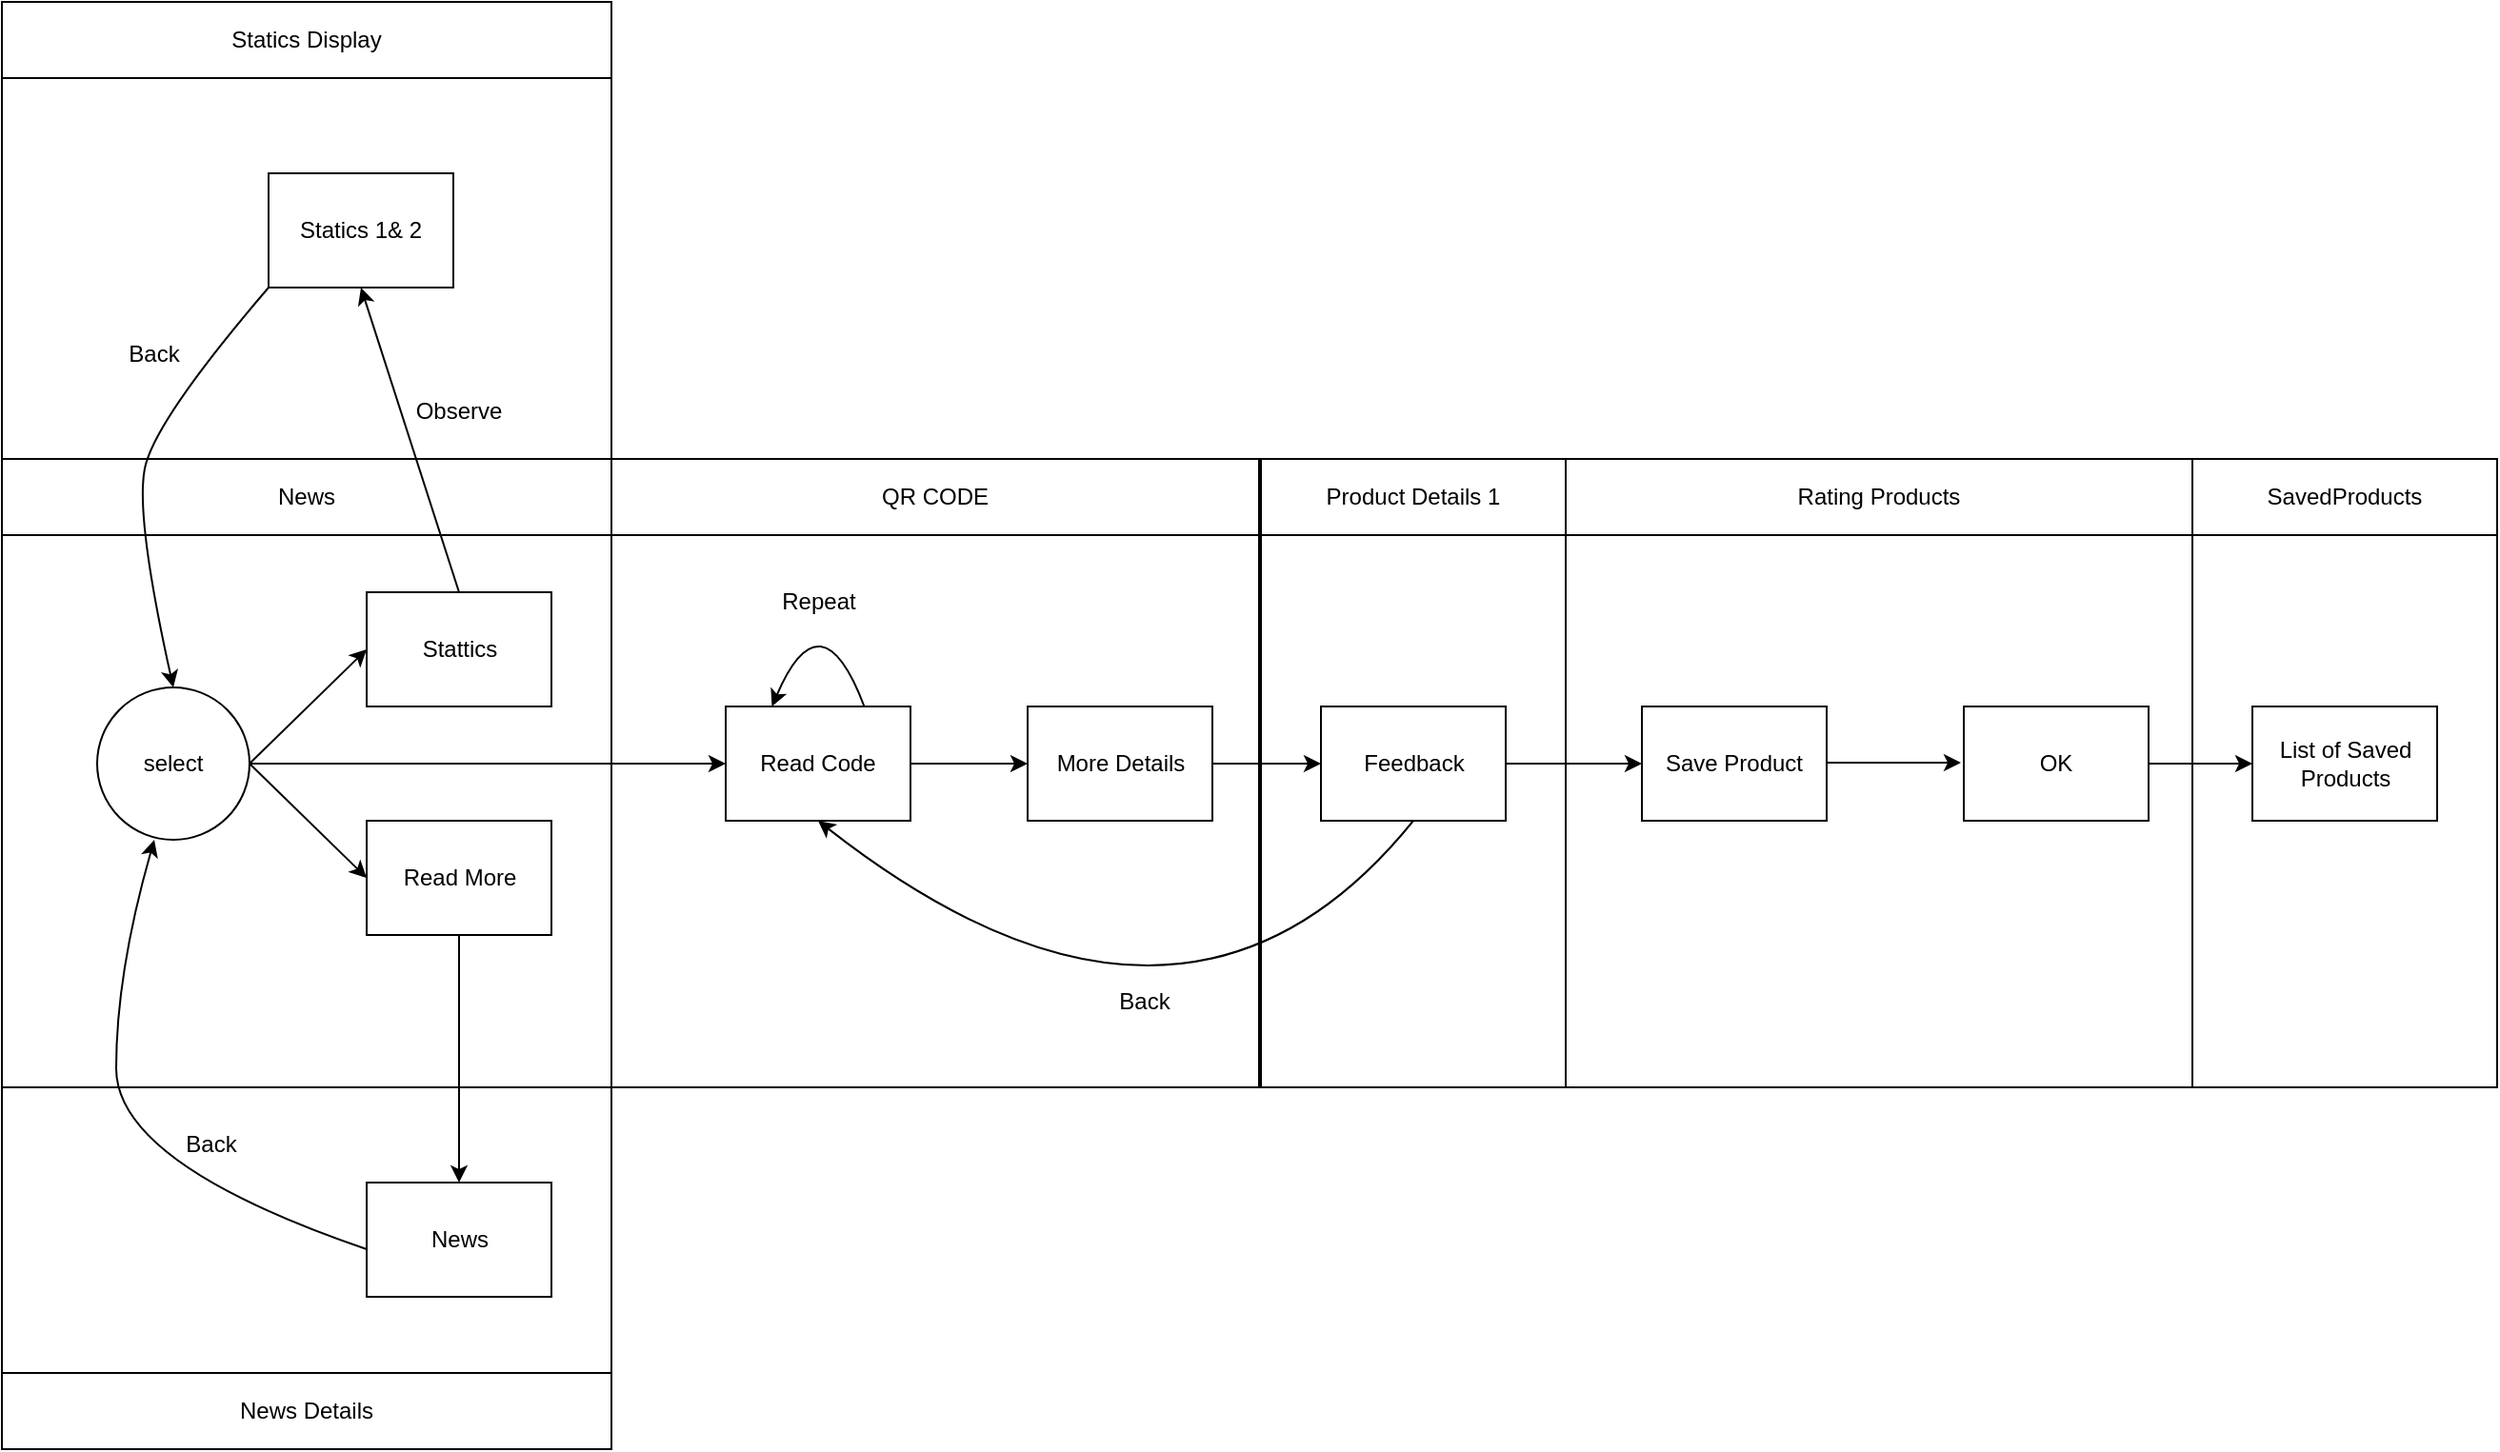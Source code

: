 <mxfile version="24.0.8" type="device">
  <diagram name="Página-1" id="iq6flt4vdOkJGDqH7qfD">
    <mxGraphModel dx="1363" dy="889" grid="1" gridSize="10" guides="1" tooltips="1" connect="1" arrows="1" fold="1" page="1" pageScale="1" pageWidth="827" pageHeight="1169" math="0" shadow="0">
      <root>
        <mxCell id="0" />
        <mxCell id="1" parent="0" />
        <mxCell id="64OTHS-WfmFGj3wx8KaC-112" value="" style="rounded=0;whiteSpace=wrap;html=1;" vertex="1" parent="1">
          <mxGeometry x="1241" y="240" width="160" height="330" as="geometry" />
        </mxCell>
        <mxCell id="64OTHS-WfmFGj3wx8KaC-113" value="Product Details 1" style="rounded=0;whiteSpace=wrap;html=1;" vertex="1" parent="1">
          <mxGeometry x="1241" y="240" width="160" height="40" as="geometry" />
        </mxCell>
        <mxCell id="64OTHS-WfmFGj3wx8KaC-114" value="Feedback" style="rounded=0;whiteSpace=wrap;html=1;" vertex="1" parent="1">
          <mxGeometry x="1272.5" y="370" width="97" height="60" as="geometry" />
        </mxCell>
        <mxCell id="64OTHS-WfmFGj3wx8KaC-115" value="" style="rounded=0;whiteSpace=wrap;html=1;" vertex="1" parent="1">
          <mxGeometry x="1401" y="240" width="329" height="330" as="geometry" />
        </mxCell>
        <mxCell id="64OTHS-WfmFGj3wx8KaC-116" value="Rating Products" style="rounded=0;whiteSpace=wrap;html=1;" vertex="1" parent="1">
          <mxGeometry x="1401" y="240" width="329" height="40" as="geometry" />
        </mxCell>
        <mxCell id="64OTHS-WfmFGj3wx8KaC-117" value="" style="endArrow=classic;html=1;rounded=0;exitX=1;exitY=0.5;exitDx=0;exitDy=0;entryX=0;entryY=0.5;entryDx=0;entryDy=0;" edge="1" parent="1" source="64OTHS-WfmFGj3wx8KaC-114" target="64OTHS-WfmFGj3wx8KaC-118">
          <mxGeometry width="50" height="50" relative="1" as="geometry">
            <mxPoint x="1369.5" y="400" as="sourcePoint" />
            <mxPoint x="1279.5" y="410" as="targetPoint" />
            <Array as="points" />
          </mxGeometry>
        </mxCell>
        <mxCell id="64OTHS-WfmFGj3wx8KaC-118" value="Save Product" style="rounded=0;whiteSpace=wrap;html=1;" vertex="1" parent="1">
          <mxGeometry x="1441" y="370" width="97" height="60" as="geometry" />
        </mxCell>
        <mxCell id="64OTHS-WfmFGj3wx8KaC-119" value="OK" style="rounded=0;whiteSpace=wrap;html=1;" vertex="1" parent="1">
          <mxGeometry x="1610" y="370" width="97" height="60" as="geometry" />
        </mxCell>
        <mxCell id="64OTHS-WfmFGj3wx8KaC-107" value="" style="rounded=0;whiteSpace=wrap;html=1;" vertex="1" parent="1">
          <mxGeometry x="900" y="240" width="340" height="330" as="geometry" />
        </mxCell>
        <mxCell id="64OTHS-WfmFGj3wx8KaC-50" value="" style="rounded=0;whiteSpace=wrap;html=1;" vertex="1" parent="1">
          <mxGeometry x="580" y="570" width="320" height="190" as="geometry" />
        </mxCell>
        <mxCell id="64OTHS-WfmFGj3wx8KaC-51" value="" style="rounded=0;whiteSpace=wrap;html=1;" vertex="1" parent="1">
          <mxGeometry x="580" y="240" width="320" height="330" as="geometry" />
        </mxCell>
        <mxCell id="64OTHS-WfmFGj3wx8KaC-71" value="News" style="rounded=0;whiteSpace=wrap;html=1;" vertex="1" parent="1">
          <mxGeometry x="580" y="240" width="320" height="40" as="geometry" />
        </mxCell>
        <mxCell id="64OTHS-WfmFGj3wx8KaC-72" value="" style="endArrow=classic;html=1;rounded=0;exitX=1;exitY=0.5;exitDx=0;exitDy=0;entryX=0;entryY=0.5;entryDx=0;entryDy=0;" edge="1" parent="1" target="64OTHS-WfmFGj3wx8KaC-73">
          <mxGeometry width="50" height="50" relative="1" as="geometry">
            <mxPoint x="710" y="400" as="sourcePoint" />
            <mxPoint x="766" y="400" as="targetPoint" />
            <Array as="points" />
          </mxGeometry>
        </mxCell>
        <mxCell id="64OTHS-WfmFGj3wx8KaC-73" value="Read More" style="rounded=0;whiteSpace=wrap;html=1;" vertex="1" parent="1">
          <mxGeometry x="771.5" y="430" width="97" height="60" as="geometry" />
        </mxCell>
        <mxCell id="64OTHS-WfmFGj3wx8KaC-74" value="" style="endArrow=classic;html=1;rounded=0;exitX=1;exitY=0.5;exitDx=0;exitDy=0;entryX=0;entryY=0.5;entryDx=0;entryDy=0;" edge="1" parent="1" target="64OTHS-WfmFGj3wx8KaC-75">
          <mxGeometry width="50" height="50" relative="1" as="geometry">
            <mxPoint x="710" y="400" as="sourcePoint" />
            <mxPoint x="620" y="410" as="targetPoint" />
            <Array as="points" />
          </mxGeometry>
        </mxCell>
        <mxCell id="64OTHS-WfmFGj3wx8KaC-75" value="Stattics" style="rounded=0;whiteSpace=wrap;html=1;" vertex="1" parent="1">
          <mxGeometry x="771.5" y="310" width="97" height="60" as="geometry" />
        </mxCell>
        <mxCell id="64OTHS-WfmFGj3wx8KaC-76" value="" style="endArrow=classic;html=1;rounded=0;exitX=0.5;exitY=1;exitDx=0;exitDy=0;" edge="1" parent="1" source="64OTHS-WfmFGj3wx8KaC-73">
          <mxGeometry width="50" height="50" relative="1" as="geometry">
            <mxPoint x="720" y="410" as="sourcePoint" />
            <mxPoint x="820" y="620" as="targetPoint" />
            <Array as="points" />
          </mxGeometry>
        </mxCell>
        <mxCell id="64OTHS-WfmFGj3wx8KaC-77" value="News Details" style="rounded=0;whiteSpace=wrap;html=1;" vertex="1" parent="1">
          <mxGeometry x="580" y="720" width="320" height="40" as="geometry" />
        </mxCell>
        <mxCell id="64OTHS-WfmFGj3wx8KaC-78" value="News" style="rounded=0;whiteSpace=wrap;html=1;" vertex="1" parent="1">
          <mxGeometry x="771.5" y="620" width="97" height="60" as="geometry" />
        </mxCell>
        <mxCell id="64OTHS-WfmFGj3wx8KaC-80" value="" style="curved=1;endArrow=classic;html=1;rounded=0;exitX=0;exitY=0.5;exitDx=0;exitDy=0;entryX=0.375;entryY=1;entryDx=0;entryDy=0;entryPerimeter=0;" edge="1" parent="1" target="64OTHS-WfmFGj3wx8KaC-103">
          <mxGeometry width="50" height="50" relative="1" as="geometry">
            <mxPoint x="771.5" y="655" as="sourcePoint" />
            <mxPoint x="661.5" y="430" as="targetPoint" />
            <Array as="points">
              <mxPoint x="640" y="610" />
              <mxPoint x="640" y="510" />
            </Array>
          </mxGeometry>
        </mxCell>
        <mxCell id="64OTHS-WfmFGj3wx8KaC-81" value="Back" style="text;html=1;align=center;verticalAlign=middle;whiteSpace=wrap;rounded=0;" vertex="1" parent="1">
          <mxGeometry x="660" y="585" width="60" height="30" as="geometry" />
        </mxCell>
        <mxCell id="64OTHS-WfmFGj3wx8KaC-82" value="" style="rounded=0;whiteSpace=wrap;html=1;" vertex="1" parent="1">
          <mxGeometry x="580" width="320" height="240" as="geometry" />
        </mxCell>
        <mxCell id="64OTHS-WfmFGj3wx8KaC-83" value="Statics Display" style="rounded=0;whiteSpace=wrap;html=1;" vertex="1" parent="1">
          <mxGeometry x="580" width="320" height="40" as="geometry" />
        </mxCell>
        <mxCell id="64OTHS-WfmFGj3wx8KaC-84" value="" style="endArrow=classic;html=1;rounded=0;exitX=0.5;exitY=0;exitDx=0;exitDy=0;entryX=0.5;entryY=1;entryDx=0;entryDy=0;" edge="1" parent="1" source="64OTHS-WfmFGj3wx8KaC-75" target="64OTHS-WfmFGj3wx8KaC-85">
          <mxGeometry width="50" height="50" relative="1" as="geometry">
            <mxPoint x="868.5" y="400" as="sourcePoint" />
            <mxPoint x="778.5" y="410" as="targetPoint" />
            <Array as="points" />
          </mxGeometry>
        </mxCell>
        <mxCell id="64OTHS-WfmFGj3wx8KaC-85" value="Statics 1&amp;amp; 2" style="rounded=0;whiteSpace=wrap;html=1;" vertex="1" parent="1">
          <mxGeometry x="720" y="90" width="97" height="60" as="geometry" />
        </mxCell>
        <mxCell id="64OTHS-WfmFGj3wx8KaC-86" value="" style="endArrow=classic;html=1;rounded=0;exitX=1;exitY=0.5;exitDx=0;exitDy=0;entryX=0;entryY=0.5;entryDx=0;entryDy=0;" edge="1" parent="1" target="64OTHS-WfmFGj3wx8KaC-87">
          <mxGeometry width="50" height="50" relative="1" as="geometry">
            <mxPoint x="1037" y="400" as="sourcePoint" />
            <mxPoint x="946.5" y="470" as="targetPoint" />
            <Array as="points" />
          </mxGeometry>
        </mxCell>
        <mxCell id="64OTHS-WfmFGj3wx8KaC-87" value="Read Code" style="rounded=0;whiteSpace=wrap;html=1;" vertex="1" parent="1">
          <mxGeometry x="960" y="370" width="97" height="60" as="geometry" />
        </mxCell>
        <mxCell id="64OTHS-WfmFGj3wx8KaC-90" value="" style="rounded=0;whiteSpace=wrap;html=1;" vertex="1" parent="1">
          <mxGeometry x="1730" y="240" width="160" height="330" as="geometry" />
        </mxCell>
        <mxCell id="64OTHS-WfmFGj3wx8KaC-91" value="SavedProducts" style="rounded=0;whiteSpace=wrap;html=1;" vertex="1" parent="1">
          <mxGeometry x="1730" y="240" width="160" height="40" as="geometry" />
        </mxCell>
        <mxCell id="64OTHS-WfmFGj3wx8KaC-126" value="" style="edgeStyle=orthogonalEdgeStyle;rounded=0;orthogonalLoop=1;jettySize=auto;html=1;entryX=0;entryY=0.5;entryDx=0;entryDy=0;exitX=1;exitY=0.5;exitDx=0;exitDy=0;" edge="1" parent="1" source="64OTHS-WfmFGj3wx8KaC-119" target="64OTHS-WfmFGj3wx8KaC-92">
          <mxGeometry relative="1" as="geometry">
            <mxPoint x="1710" y="400" as="sourcePoint" />
          </mxGeometry>
        </mxCell>
        <mxCell id="64OTHS-WfmFGj3wx8KaC-92" value="List of Saved Products" style="rounded=0;whiteSpace=wrap;html=1;" vertex="1" parent="1">
          <mxGeometry x="1761.5" y="370" width="97" height="60" as="geometry" />
        </mxCell>
        <mxCell id="64OTHS-WfmFGj3wx8KaC-101" value="" style="endArrow=classic;html=1;rounded=0;exitX=1;exitY=0.5;exitDx=0;exitDy=0;entryX=0;entryY=0.5;entryDx=0;entryDy=0;" edge="1" parent="1">
          <mxGeometry width="50" height="50" relative="1" as="geometry">
            <mxPoint x="1538" y="399.5" as="sourcePoint" />
            <mxPoint x="1608.5" y="399.5" as="targetPoint" />
            <Array as="points" />
          </mxGeometry>
        </mxCell>
        <mxCell id="64OTHS-WfmFGj3wx8KaC-103" value="select" style="ellipse;whiteSpace=wrap;html=1;aspect=fixed;" vertex="1" parent="1">
          <mxGeometry x="630" y="360" width="80" height="80" as="geometry" />
        </mxCell>
        <mxCell id="64OTHS-WfmFGj3wx8KaC-104" value="" style="curved=1;endArrow=classic;html=1;rounded=0;entryX=0.5;entryY=0;entryDx=0;entryDy=0;exitX=0;exitY=1;exitDx=0;exitDy=0;" edge="1" parent="1" source="64OTHS-WfmFGj3wx8KaC-85" target="64OTHS-WfmFGj3wx8KaC-103">
          <mxGeometry width="50" height="50" relative="1" as="geometry">
            <mxPoint x="781.5" y="665" as="sourcePoint" />
            <mxPoint x="670" y="450" as="targetPoint" />
            <Array as="points">
              <mxPoint x="660" y="220" />
              <mxPoint x="650" y="270" />
            </Array>
          </mxGeometry>
        </mxCell>
        <mxCell id="64OTHS-WfmFGj3wx8KaC-105" value="Back" style="text;html=1;align=center;verticalAlign=middle;whiteSpace=wrap;rounded=0;" vertex="1" parent="1">
          <mxGeometry x="630" y="170" width="60" height="30" as="geometry" />
        </mxCell>
        <mxCell id="64OTHS-WfmFGj3wx8KaC-106" value="Observe" style="text;html=1;align=center;verticalAlign=middle;whiteSpace=wrap;rounded=0;" vertex="1" parent="1">
          <mxGeometry x="790" y="200" width="60" height="30" as="geometry" />
        </mxCell>
        <mxCell id="64OTHS-WfmFGj3wx8KaC-108" value="QR CODE" style="rounded=0;whiteSpace=wrap;html=1;" vertex="1" parent="1">
          <mxGeometry x="900" y="240" width="340" height="40" as="geometry" />
        </mxCell>
        <mxCell id="64OTHS-WfmFGj3wx8KaC-109" value="" style="endArrow=classic;html=1;rounded=0;exitX=1;exitY=0.5;exitDx=0;exitDy=0;entryX=0;entryY=0.5;entryDx=0;entryDy=0;" edge="1" parent="1" source="64OTHS-WfmFGj3wx8KaC-103" target="64OTHS-WfmFGj3wx8KaC-87">
          <mxGeometry width="50" height="50" relative="1" as="geometry">
            <mxPoint x="720" y="410" as="sourcePoint" />
            <mxPoint x="782" y="470" as="targetPoint" />
            <Array as="points" />
          </mxGeometry>
        </mxCell>
        <mxCell id="64OTHS-WfmFGj3wx8KaC-110" value="More Details" style="rounded=0;whiteSpace=wrap;html=1;" vertex="1" parent="1">
          <mxGeometry x="1118.5" y="370" width="97" height="60" as="geometry" />
        </mxCell>
        <mxCell id="64OTHS-WfmFGj3wx8KaC-111" value="" style="endArrow=classic;html=1;rounded=0;entryX=0;entryY=0.5;entryDx=0;entryDy=0;" edge="1" parent="1" target="64OTHS-WfmFGj3wx8KaC-110" source="64OTHS-WfmFGj3wx8KaC-87">
          <mxGeometry width="50" height="50" relative="1" as="geometry">
            <mxPoint x="1060" y="400" as="sourcePoint" />
            <mxPoint x="940.5" y="470" as="targetPoint" />
            <Array as="points" />
          </mxGeometry>
        </mxCell>
        <mxCell id="64OTHS-WfmFGj3wx8KaC-120" value="" style="endArrow=classic;html=1;rounded=0;exitX=1;exitY=0.5;exitDx=0;exitDy=0;" edge="1" parent="1" source="64OTHS-WfmFGj3wx8KaC-110" target="64OTHS-WfmFGj3wx8KaC-114">
          <mxGeometry width="50" height="50" relative="1" as="geometry">
            <mxPoint x="1380" y="410" as="sourcePoint" />
            <mxPoint x="1270" y="400" as="targetPoint" />
            <Array as="points" />
          </mxGeometry>
        </mxCell>
        <mxCell id="64OTHS-WfmFGj3wx8KaC-121" value="" style="curved=1;endArrow=classic;html=1;rounded=0;entryX=0.5;entryY=1;entryDx=0;entryDy=0;exitX=0.5;exitY=1;exitDx=0;exitDy=0;" edge="1" parent="1" source="64OTHS-WfmFGj3wx8KaC-114" target="64OTHS-WfmFGj3wx8KaC-87">
          <mxGeometry width="50" height="50" relative="1" as="geometry">
            <mxPoint x="730" y="160" as="sourcePoint" />
            <mxPoint x="680" y="370" as="targetPoint" />
            <Array as="points">
              <mxPoint x="1200" y="580" />
            </Array>
          </mxGeometry>
        </mxCell>
        <mxCell id="64OTHS-WfmFGj3wx8KaC-122" value="Back" style="text;html=1;align=center;verticalAlign=middle;whiteSpace=wrap;rounded=0;" vertex="1" parent="1">
          <mxGeometry x="1150" y="510" width="60" height="30" as="geometry" />
        </mxCell>
        <mxCell id="64OTHS-WfmFGj3wx8KaC-123" value="" style="curved=1;endArrow=classic;html=1;rounded=0;entryX=0.25;entryY=0;entryDx=0;entryDy=0;exitX=0.75;exitY=0;exitDx=0;exitDy=0;" edge="1" parent="1" source="64OTHS-WfmFGj3wx8KaC-87" target="64OTHS-WfmFGj3wx8KaC-87">
          <mxGeometry width="50" height="50" relative="1" as="geometry">
            <mxPoint x="1331" y="440" as="sourcePoint" />
            <mxPoint x="1019" y="440" as="targetPoint" />
            <Array as="points">
              <mxPoint x="1010" y="310" />
            </Array>
          </mxGeometry>
        </mxCell>
        <mxCell id="64OTHS-WfmFGj3wx8KaC-124" value="Repeat" style="text;html=1;align=center;verticalAlign=middle;whiteSpace=wrap;rounded=0;" vertex="1" parent="1">
          <mxGeometry x="978.5" y="300" width="60" height="30" as="geometry" />
        </mxCell>
        <mxCell id="64OTHS-WfmFGj3wx8KaC-125" value="" style="endArrow=classic;html=1;rounded=0;" edge="1" parent="1">
          <mxGeometry width="50" height="50" relative="1" as="geometry">
            <mxPoint x="1760" y="400" as="sourcePoint" />
            <mxPoint x="1760" y="400" as="targetPoint" />
            <Array as="points" />
          </mxGeometry>
        </mxCell>
      </root>
    </mxGraphModel>
  </diagram>
</mxfile>
